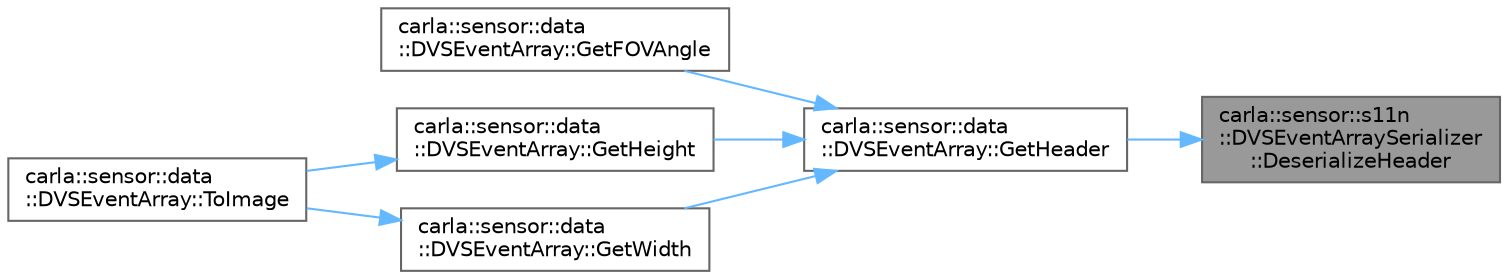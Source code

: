 digraph "carla::sensor::s11n::DVSEventArraySerializer::DeserializeHeader"
{
 // INTERACTIVE_SVG=YES
 // LATEX_PDF_SIZE
  bgcolor="transparent";
  edge [fontname=Helvetica,fontsize=10,labelfontname=Helvetica,labelfontsize=10];
  node [fontname=Helvetica,fontsize=10,shape=box,height=0.2,width=0.4];
  rankdir="RL";
  Node1 [id="Node000001",label="carla::sensor::s11n\l::DVSEventArraySerializer\l::DeserializeHeader",height=0.2,width=0.4,color="gray40", fillcolor="grey60", style="filled", fontcolor="black",tooltip=" "];
  Node1 -> Node2 [id="edge1_Node000001_Node000002",dir="back",color="steelblue1",style="solid",tooltip=" "];
  Node2 [id="Node000002",label="carla::sensor::data\l::DVSEventArray::GetHeader",height=0.2,width=0.4,color="grey40", fillcolor="white", style="filled",URL="$df/dc1/classcarla_1_1sensor_1_1data_1_1DVSEventArray.html#a1570b7b009d7024ba0e1eb3bbdb91864",tooltip=" "];
  Node2 -> Node3 [id="edge2_Node000002_Node000003",dir="back",color="steelblue1",style="solid",tooltip=" "];
  Node3 [id="Node000003",label="carla::sensor::data\l::DVSEventArray::GetFOVAngle",height=0.2,width=0.4,color="grey40", fillcolor="white", style="filled",URL="$df/dc1/classcarla_1_1sensor_1_1data_1_1DVSEventArray.html#aec6b812c9d3fd541d7cb1361ef4935d6",tooltip="Get horizontal field of view of the image in degrees."];
  Node2 -> Node4 [id="edge3_Node000002_Node000004",dir="back",color="steelblue1",style="solid",tooltip=" "];
  Node4 [id="Node000004",label="carla::sensor::data\l::DVSEventArray::GetHeight",height=0.2,width=0.4,color="grey40", fillcolor="white", style="filled",URL="$df/dc1/classcarla_1_1sensor_1_1data_1_1DVSEventArray.html#aabe2886c6aa8e629f4f41e312099791b",tooltip="Get image height in pixels."];
  Node4 -> Node5 [id="edge4_Node000004_Node000005",dir="back",color="steelblue1",style="solid",tooltip=" "];
  Node5 [id="Node000005",label="carla::sensor::data\l::DVSEventArray::ToImage",height=0.2,width=0.4,color="grey40", fillcolor="white", style="filled",URL="$df/dc1/classcarla_1_1sensor_1_1data_1_1DVSEventArray.html#a755a03728a988b970a300d70d43d06d6",tooltip="Get an event \"frame\" image for visualization"];
  Node2 -> Node6 [id="edge5_Node000002_Node000006",dir="back",color="steelblue1",style="solid",tooltip=" "];
  Node6 [id="Node000006",label="carla::sensor::data\l::DVSEventArray::GetWidth",height=0.2,width=0.4,color="grey40", fillcolor="white", style="filled",URL="$df/dc1/classcarla_1_1sensor_1_1data_1_1DVSEventArray.html#aee582abd82970258bc69dbdc0c9bffc4",tooltip="Get image width in pixels."];
  Node6 -> Node5 [id="edge6_Node000006_Node000005",dir="back",color="steelblue1",style="solid",tooltip=" "];
}
